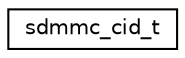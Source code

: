 digraph "Graphical Class Hierarchy"
{
 // LATEX_PDF_SIZE
  edge [fontname="Helvetica",fontsize="10",labelfontname="Helvetica",labelfontsize="10"];
  node [fontname="Helvetica",fontsize="10",shape=record];
  rankdir="LR";
  Node0 [label="sdmmc_cid_t",height=0.2,width=0.4,color="black", fillcolor="white", style="filled",URL="$unionsdmmc__cid__t.html",tooltip="CID register structure (SD Memory and MMC Cards)"];
}
